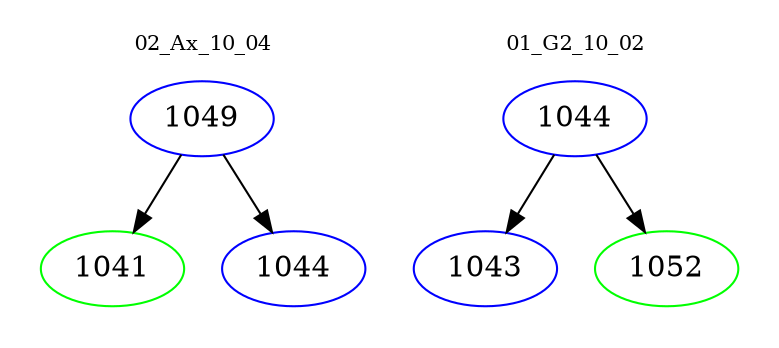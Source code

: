 digraph{
subgraph cluster_0 {
color = white
label = "02_Ax_10_04";
fontsize=10;
T0_1049 [label="1049", color="blue"]
T0_1049 -> T0_1041 [color="black"]
T0_1041 [label="1041", color="green"]
T0_1049 -> T0_1044 [color="black"]
T0_1044 [label="1044", color="blue"]
}
subgraph cluster_1 {
color = white
label = "01_G2_10_02";
fontsize=10;
T1_1044 [label="1044", color="blue"]
T1_1044 -> T1_1043 [color="black"]
T1_1043 [label="1043", color="blue"]
T1_1044 -> T1_1052 [color="black"]
T1_1052 [label="1052", color="green"]
}
}
